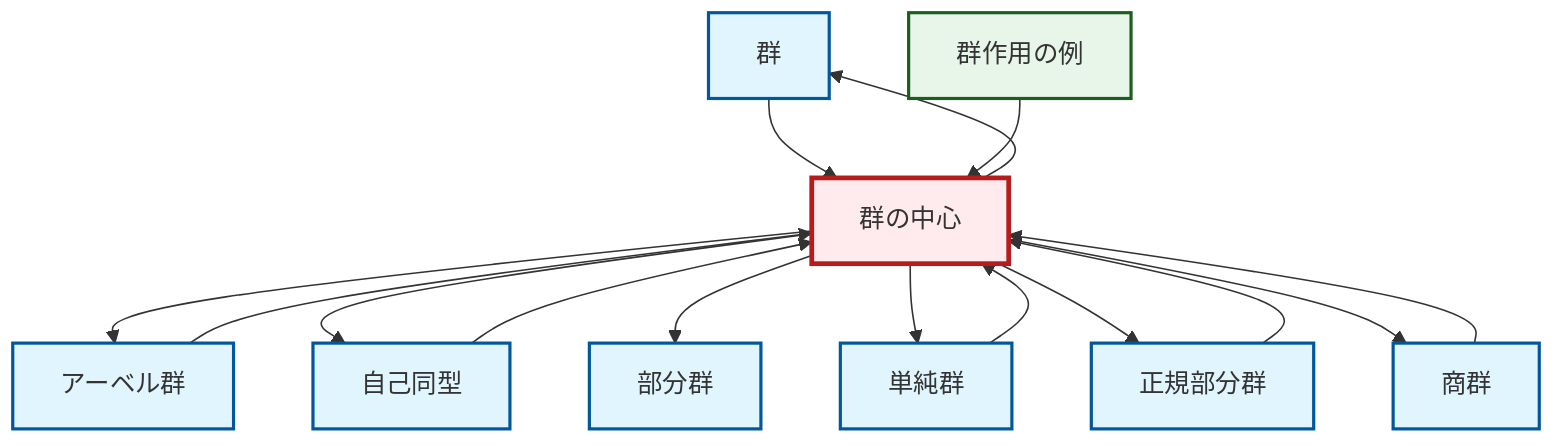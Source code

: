 graph TD
    classDef definition fill:#e1f5fe,stroke:#01579b,stroke-width:2px
    classDef theorem fill:#f3e5f5,stroke:#4a148c,stroke-width:2px
    classDef axiom fill:#fff3e0,stroke:#e65100,stroke-width:2px
    classDef example fill:#e8f5e9,stroke:#1b5e20,stroke-width:2px
    classDef current fill:#ffebee,stroke:#b71c1c,stroke-width:3px
    def-group["群"]:::definition
    def-quotient-group["商群"]:::definition
    def-simple-group["単純群"]:::definition
    ex-group-action-examples["群作用の例"]:::example
    def-abelian-group["アーベル群"]:::definition
    def-center-of-group["群の中心"]:::definition
    def-normal-subgroup["正規部分群"]:::definition
    def-automorphism["自己同型"]:::definition
    def-subgroup["部分群"]:::definition
    def-quotient-group --> def-center-of-group
    def-normal-subgroup --> def-center-of-group
    def-center-of-group --> def-abelian-group
    def-center-of-group --> def-automorphism
    def-center-of-group --> def-subgroup
    def-simple-group --> def-center-of-group
    def-group --> def-center-of-group
    ex-group-action-examples --> def-center-of-group
    def-center-of-group --> def-simple-group
    def-center-of-group --> def-normal-subgroup
    def-automorphism --> def-center-of-group
    def-center-of-group --> def-quotient-group
    def-center-of-group --> def-group
    def-abelian-group --> def-center-of-group
    class def-center-of-group current